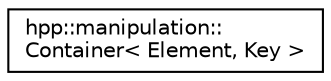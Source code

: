 digraph "Graphical Class Hierarchy"
{
  edge [fontname="Helvetica",fontsize="10",labelfontname="Helvetica",labelfontsize="10"];
  node [fontname="Helvetica",fontsize="10",shape=record];
  rankdir="LR";
  Node1 [label="hpp::manipulation::\lContainer\< Element, Key \>",height=0.2,width=0.4,color="black", fillcolor="white", style="filled",URL="$a00007.html"];
}
